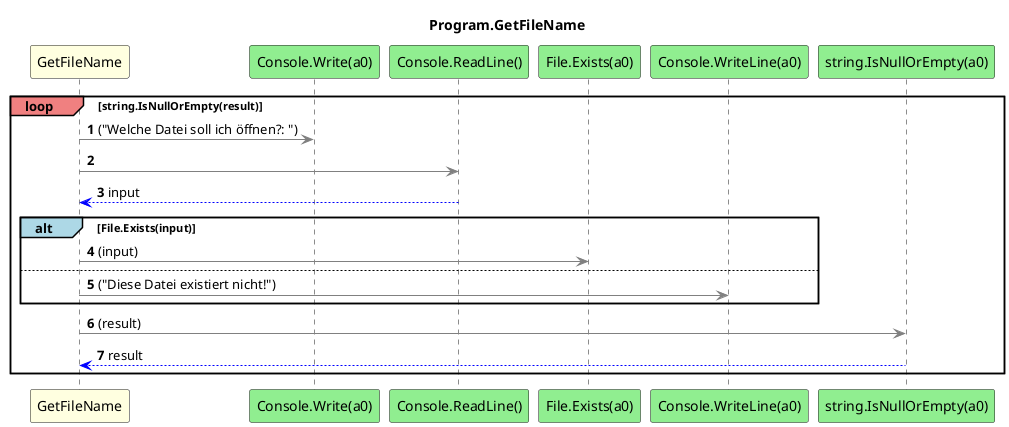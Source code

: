 @startuml Program.GetFileName
title Program.GetFileName
participant "GetFileName" as GetFileName #LightYellow
participant "Console.Write(a0)" as Console_Write_a0 #LightGreen
participant "Console.ReadLine()" as Console_ReadLine #LightGreen
participant "File.Exists(a0)" as File_Exists_a0 #LightGreen
participant "Console.WriteLine(a0)" as Console_WriteLine_a0 #LightGreen
participant "string.IsNullOrEmpty(a0)" as string_IsNullOrEmpty_a0 #LightGreen
autonumber
loop#LightCoral string.IsNullOrEmpty(result)
    GetFileName -[#grey]> Console_Write_a0 : ("Welche Datei soll ich öffnen?: ")
    GetFileName -[#grey]> Console_ReadLine
    Console_ReadLine -[#blue]-> GetFileName : input
    alt#LightBlue File.Exists(input)
        GetFileName -[#grey]> File_Exists_a0 : (input)
        else
            GetFileName -[#grey]> Console_WriteLine_a0 : ("Diese Datei existiert nicht!")
    end
    GetFileName -[#grey]> string_IsNullOrEmpty_a0 : (result)
    string_IsNullOrEmpty_a0 -[#blue]-> GetFileName : result
end
@enduml

